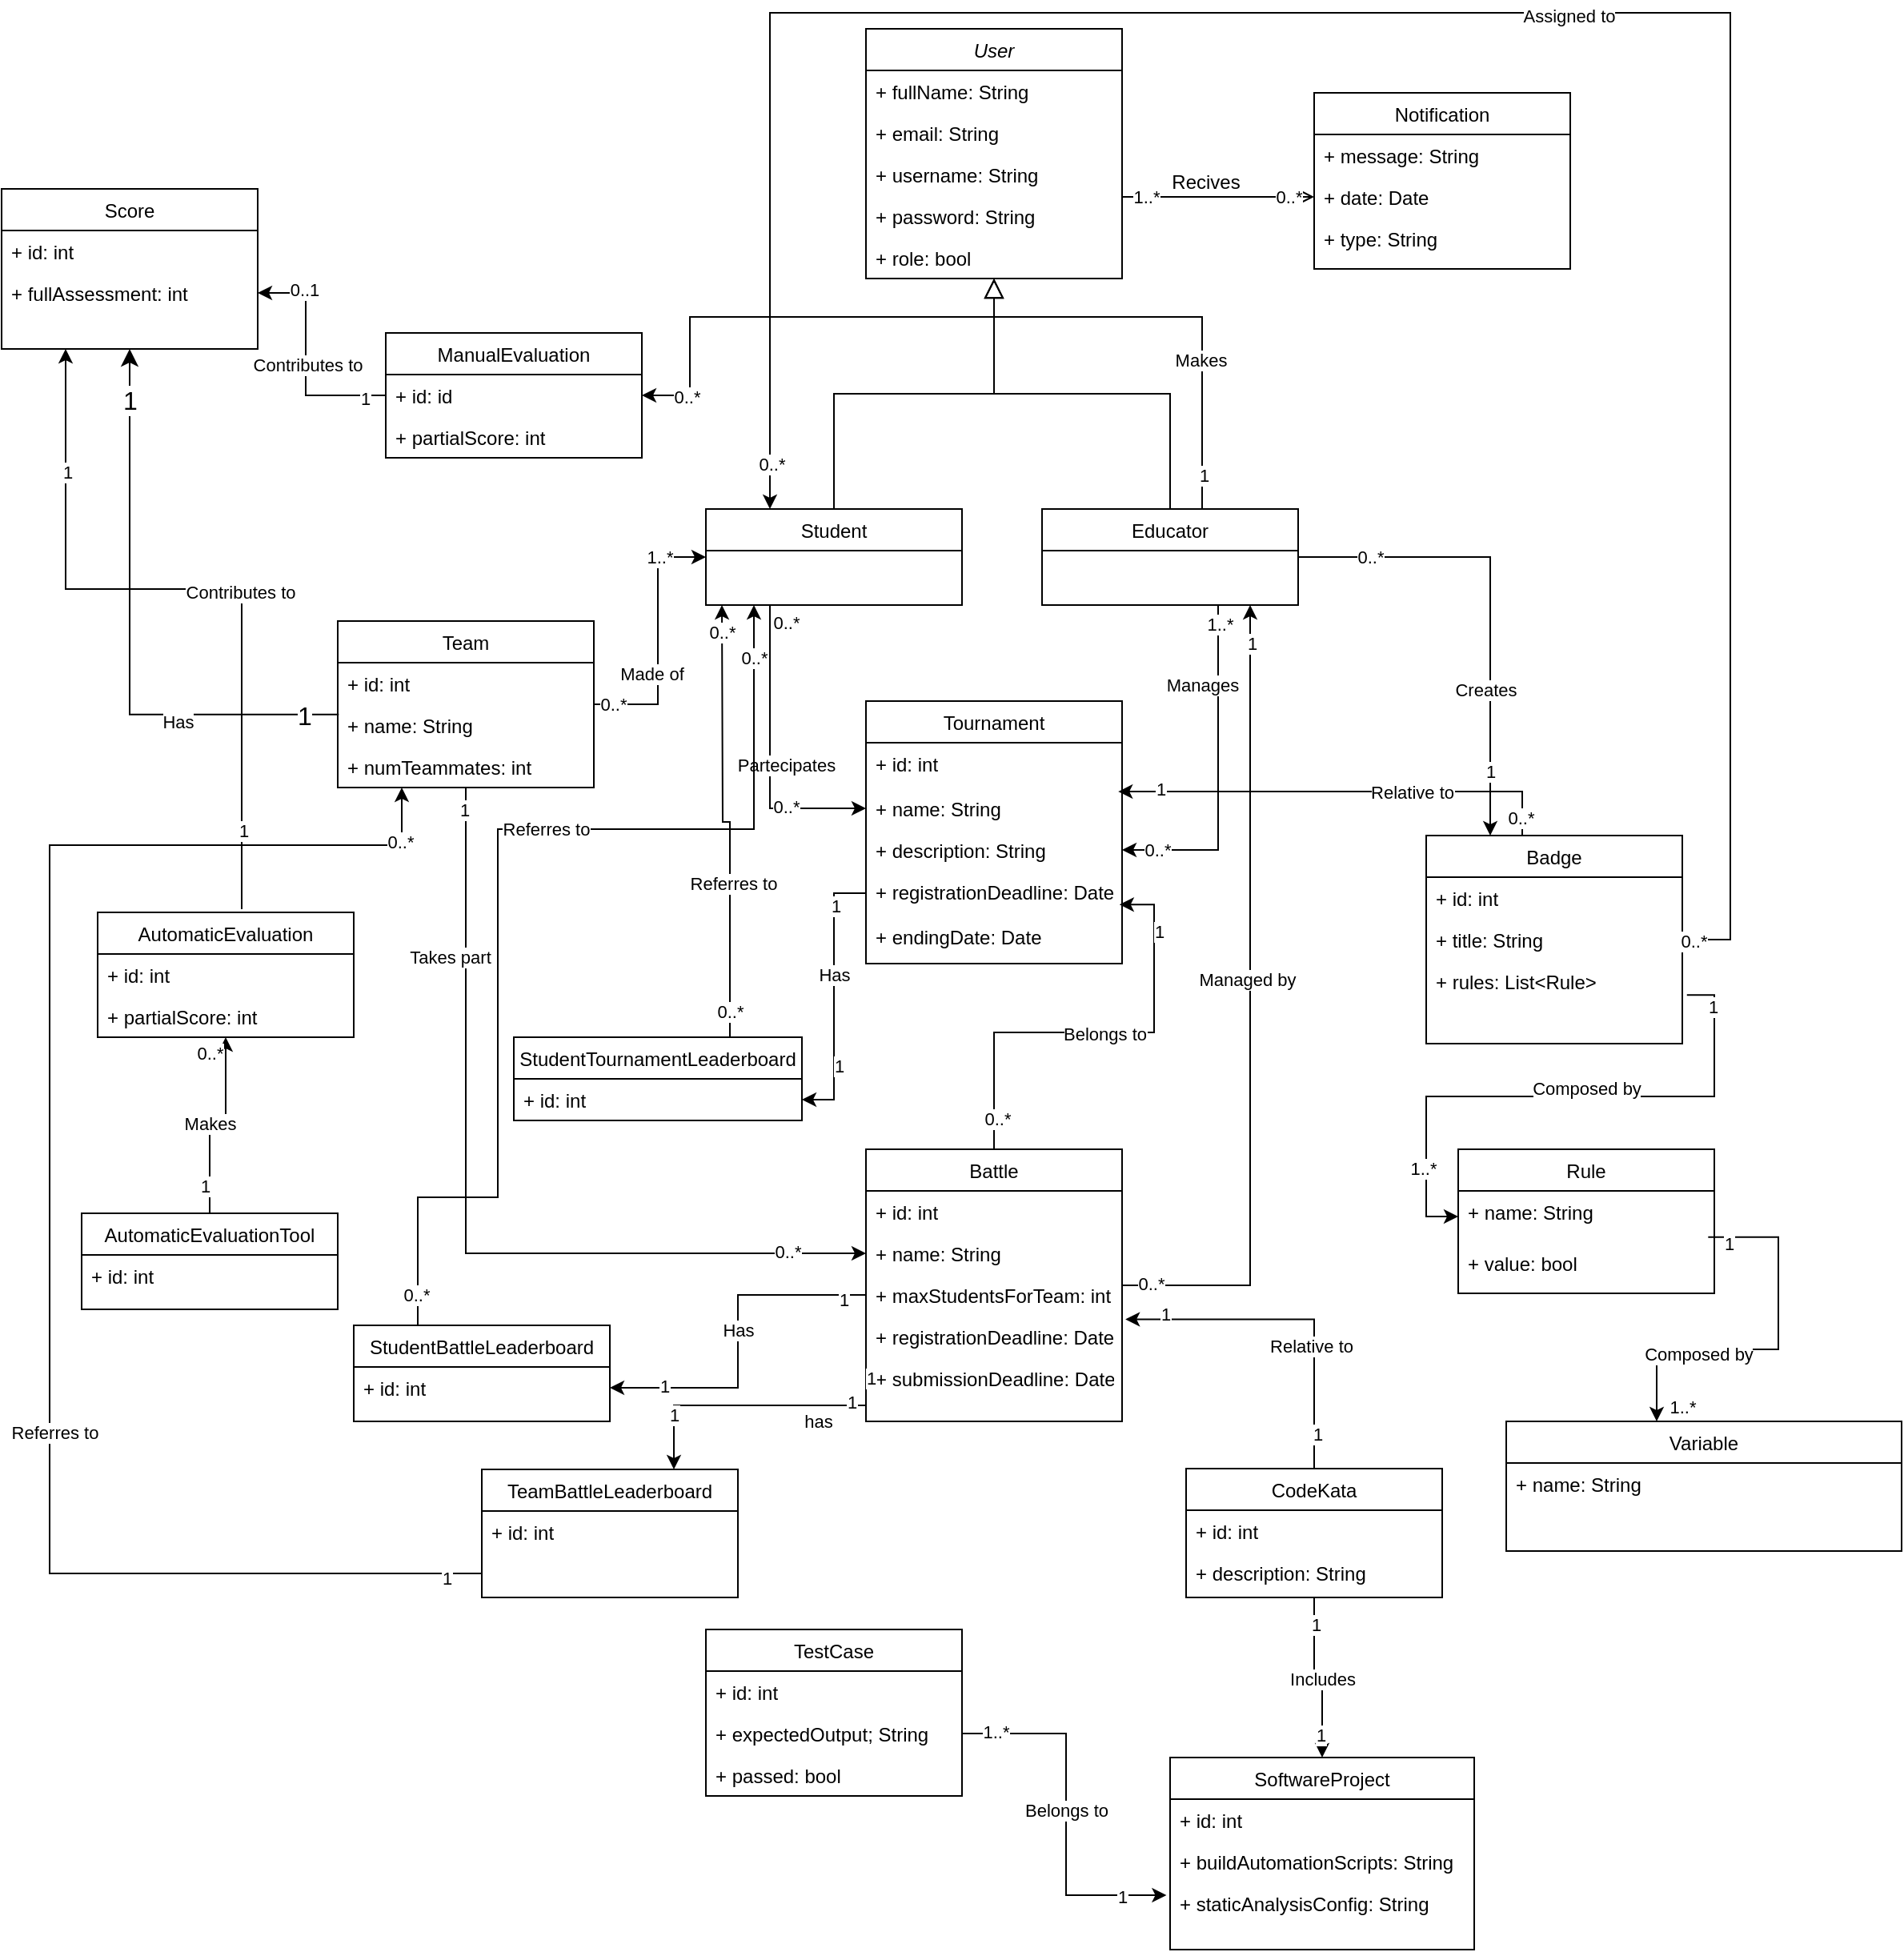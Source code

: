 <mxfile version="22.1.17" type="device">
  <diagram id="C5RBs43oDa-KdzZeNtuy" name="Page-1">
    <mxGraphModel dx="801" dy="866" grid="1" gridSize="10" guides="1" tooltips="1" connect="1" arrows="1" fold="1" page="1" pageScale="1" pageWidth="3300" pageHeight="4681" math="0" shadow="0">
      <root>
        <mxCell id="WIyWlLk6GJQsqaUBKTNV-0" />
        <mxCell id="WIyWlLk6GJQsqaUBKTNV-1" parent="WIyWlLk6GJQsqaUBKTNV-0" />
        <mxCell id="zkfFHV4jXpPFQw0GAbJ--0" value="User" style="swimlane;fontStyle=2;align=center;verticalAlign=top;childLayout=stackLayout;horizontal=1;startSize=26;horizontalStack=0;resizeParent=1;resizeLast=0;collapsible=1;marginBottom=0;rounded=0;shadow=0;strokeWidth=1;" parent="WIyWlLk6GJQsqaUBKTNV-1" vertex="1">
          <mxGeometry x="1240" y="530" width="160" height="156" as="geometry">
            <mxRectangle x="230" y="140" width="160" height="26" as="alternateBounds" />
          </mxGeometry>
        </mxCell>
        <mxCell id="FPA7nfU22zH9HmVIO38g-0" value="+ fullName: String" style="text;align=left;verticalAlign=top;spacingLeft=4;spacingRight=4;overflow=hidden;rotatable=0;points=[[0,0.5],[1,0.5]];portConstraint=eastwest;" parent="zkfFHV4jXpPFQw0GAbJ--0" vertex="1">
          <mxGeometry y="26" width="160" height="26" as="geometry" />
        </mxCell>
        <mxCell id="FPA7nfU22zH9HmVIO38g-1" value="+ email: String" style="text;align=left;verticalAlign=top;spacingLeft=4;spacingRight=4;overflow=hidden;rotatable=0;points=[[0,0.5],[1,0.5]];portConstraint=eastwest;rounded=0;shadow=0;html=0;" parent="zkfFHV4jXpPFQw0GAbJ--0" vertex="1">
          <mxGeometry y="52" width="160" height="26" as="geometry" />
        </mxCell>
        <mxCell id="FPA7nfU22zH9HmVIO38g-2" value="+ username: String" style="text;align=left;verticalAlign=top;spacingLeft=4;spacingRight=4;overflow=hidden;rotatable=0;points=[[0,0.5],[1,0.5]];portConstraint=eastwest;rounded=0;shadow=0;html=0;" parent="zkfFHV4jXpPFQw0GAbJ--0" vertex="1">
          <mxGeometry y="78" width="160" height="26" as="geometry" />
        </mxCell>
        <mxCell id="FPA7nfU22zH9HmVIO38g-3" value="+ password: String" style="text;align=left;verticalAlign=top;spacingLeft=4;spacingRight=4;overflow=hidden;rotatable=0;points=[[0,0.5],[1,0.5]];portConstraint=eastwest;rounded=0;shadow=0;html=0;" parent="zkfFHV4jXpPFQw0GAbJ--0" vertex="1">
          <mxGeometry y="104" width="160" height="26" as="geometry" />
        </mxCell>
        <mxCell id="MTSwWhF2JWENHn2FxWUT-0" value="+ role: bool" style="text;align=left;verticalAlign=top;spacingLeft=4;spacingRight=4;overflow=hidden;rotatable=0;points=[[0,0.5],[1,0.5]];portConstraint=eastwest;rounded=0;shadow=0;html=0;" parent="zkfFHV4jXpPFQw0GAbJ--0" vertex="1">
          <mxGeometry y="130" width="160" height="26" as="geometry" />
        </mxCell>
        <mxCell id="IT7ca7J6L9K1y4A0vnr--12" style="edgeStyle=orthogonalEdgeStyle;rounded=0;orthogonalLoop=1;jettySize=auto;html=1;entryX=0;entryY=0.5;entryDx=0;entryDy=0;" parent="WIyWlLk6GJQsqaUBKTNV-1" source="zkfFHV4jXpPFQw0GAbJ--6" target="IT7ca7J6L9K1y4A0vnr--2" edge="1">
          <mxGeometry relative="1" as="geometry">
            <mxPoint x="1240" y="1052" as="targetPoint" />
            <Array as="points">
              <mxPoint x="1180" y="1017" />
            </Array>
          </mxGeometry>
        </mxCell>
        <mxCell id="IT7ca7J6L9K1y4A0vnr--13" value="Partecipates" style="edgeLabel;html=1;align=center;verticalAlign=middle;resizable=0;points=[];" parent="IT7ca7J6L9K1y4A0vnr--12" vertex="1" connectable="0">
          <mxGeometry x="-0.671" y="-3" relative="1" as="geometry">
            <mxPoint x="13" y="69" as="offset" />
          </mxGeometry>
        </mxCell>
        <mxCell id="IT7ca7J6L9K1y4A0vnr--14" value="0..*" style="edgeLabel;html=1;align=center;verticalAlign=middle;resizable=0;points=[];" parent="IT7ca7J6L9K1y4A0vnr--12" vertex="1" connectable="0">
          <mxGeometry x="-0.885" y="1" relative="1" as="geometry">
            <mxPoint x="9" as="offset" />
          </mxGeometry>
        </mxCell>
        <mxCell id="IT7ca7J6L9K1y4A0vnr--15" value="0..*" style="edgeLabel;html=1;align=center;verticalAlign=middle;resizable=0;points=[];" parent="IT7ca7J6L9K1y4A0vnr--12" vertex="1" connectable="0">
          <mxGeometry x="0.885" y="1" relative="1" as="geometry">
            <mxPoint x="-39" as="offset" />
          </mxGeometry>
        </mxCell>
        <mxCell id="IT7ca7J6L9K1y4A0vnr--39" style="edgeStyle=orthogonalEdgeStyle;rounded=0;orthogonalLoop=1;jettySize=auto;html=1;" parent="WIyWlLk6GJQsqaUBKTNV-1" source="IT7ca7J6L9K1y4A0vnr--33" target="zkfFHV4jXpPFQw0GAbJ--6" edge="1">
          <mxGeometry relative="1" as="geometry">
            <Array as="points">
              <mxPoint x="1110" y="952" />
              <mxPoint x="1110" y="860" />
            </Array>
          </mxGeometry>
        </mxCell>
        <mxCell id="IT7ca7J6L9K1y4A0vnr--40" value="Made of" style="edgeLabel;html=1;align=center;verticalAlign=middle;resizable=0;points=[];" parent="IT7ca7J6L9K1y4A0vnr--39" vertex="1" connectable="0">
          <mxGeometry x="-0.266" y="4" relative="1" as="geometry">
            <mxPoint as="offset" />
          </mxGeometry>
        </mxCell>
        <mxCell id="IT7ca7J6L9K1y4A0vnr--41" value="0..*" style="edgeLabel;html=1;align=center;verticalAlign=middle;resizable=0;points=[];" parent="IT7ca7J6L9K1y4A0vnr--39" vertex="1" connectable="0">
          <mxGeometry x="-0.85" relative="1" as="geometry">
            <mxPoint as="offset" />
          </mxGeometry>
        </mxCell>
        <mxCell id="IT7ca7J6L9K1y4A0vnr--42" value="1..*" style="edgeLabel;html=1;align=center;verticalAlign=middle;resizable=0;points=[];" parent="IT7ca7J6L9K1y4A0vnr--39" vertex="1" connectable="0">
          <mxGeometry x="0.636" relative="1" as="geometry">
            <mxPoint as="offset" />
          </mxGeometry>
        </mxCell>
        <mxCell id="IT7ca7J6L9K1y4A0vnr--187" style="edgeStyle=orthogonalEdgeStyle;rounded=0;orthogonalLoop=1;jettySize=auto;html=1;exitX=0.25;exitY=0;exitDx=0;exitDy=0;" parent="WIyWlLk6GJQsqaUBKTNV-1" source="IT7ca7J6L9K1y4A0vnr--84" target="zkfFHV4jXpPFQw0GAbJ--6" edge="1">
          <mxGeometry relative="1" as="geometry">
            <Array as="points">
              <mxPoint x="960" y="1260" />
              <mxPoint x="1010" y="1260" />
              <mxPoint x="1010" y="1030" />
              <mxPoint x="1170" y="1030" />
            </Array>
          </mxGeometry>
        </mxCell>
        <mxCell id="IT7ca7J6L9K1y4A0vnr--188" value="Referres to" style="edgeLabel;html=1;align=center;verticalAlign=middle;resizable=0;points=[];" parent="IT7ca7J6L9K1y4A0vnr--187" vertex="1" connectable="0">
          <mxGeometry x="-0.482" y="1" relative="1" as="geometry">
            <mxPoint x="31" y="-189" as="offset" />
          </mxGeometry>
        </mxCell>
        <mxCell id="IT7ca7J6L9K1y4A0vnr--206" value="0..*" style="edgeLabel;html=1;align=center;verticalAlign=middle;resizable=0;points=[];" parent="IT7ca7J6L9K1y4A0vnr--187" vertex="1" connectable="0">
          <mxGeometry x="0.902" relative="1" as="geometry">
            <mxPoint as="offset" />
          </mxGeometry>
        </mxCell>
        <mxCell id="IT7ca7J6L9K1y4A0vnr--207" value="0..*" style="edgeLabel;html=1;align=center;verticalAlign=middle;resizable=0;points=[];" parent="IT7ca7J6L9K1y4A0vnr--187" vertex="1" connectable="0">
          <mxGeometry x="-0.943" y="1" relative="1" as="geometry">
            <mxPoint as="offset" />
          </mxGeometry>
        </mxCell>
        <mxCell id="zkfFHV4jXpPFQw0GAbJ--6" value="Student" style="swimlane;fontStyle=0;align=center;verticalAlign=top;childLayout=stackLayout;horizontal=1;startSize=26;horizontalStack=0;resizeParent=1;resizeLast=0;collapsible=1;marginBottom=0;rounded=0;shadow=0;strokeWidth=1;" parent="WIyWlLk6GJQsqaUBKTNV-1" vertex="1">
          <mxGeometry x="1140" y="830" width="160" height="60" as="geometry">
            <mxRectangle x="130" y="380" width="160" height="26" as="alternateBounds" />
          </mxGeometry>
        </mxCell>
        <mxCell id="zkfFHV4jXpPFQw0GAbJ--12" value="" style="endArrow=block;endSize=10;endFill=0;shadow=0;strokeWidth=1;rounded=0;edgeStyle=elbowEdgeStyle;elbow=vertical;" parent="WIyWlLk6GJQsqaUBKTNV-1" source="zkfFHV4jXpPFQw0GAbJ--6" target="zkfFHV4jXpPFQw0GAbJ--0" edge="1">
          <mxGeometry width="160" relative="1" as="geometry">
            <mxPoint x="1220" y="673" as="sourcePoint" />
            <mxPoint x="1220" y="673" as="targetPoint" />
          </mxGeometry>
        </mxCell>
        <mxCell id="IT7ca7J6L9K1y4A0vnr--6" style="edgeStyle=orthogonalEdgeStyle;rounded=0;orthogonalLoop=1;jettySize=auto;html=1;entryX=1;entryY=0.5;entryDx=0;entryDy=0;" parent="WIyWlLk6GJQsqaUBKTNV-1" source="zkfFHV4jXpPFQw0GAbJ--13" target="IT7ca7J6L9K1y4A0vnr--3" edge="1">
          <mxGeometry relative="1" as="geometry">
            <mxPoint x="1400" y="1052" as="targetPoint" />
            <Array as="points">
              <mxPoint x="1460" y="1043" />
            </Array>
          </mxGeometry>
        </mxCell>
        <mxCell id="IT7ca7J6L9K1y4A0vnr--11" value="Manages" style="edgeLabel;html=1;align=center;verticalAlign=middle;resizable=0;points=[];" parent="IT7ca7J6L9K1y4A0vnr--6" vertex="1" connectable="0">
          <mxGeometry x="-0.764" y="1" relative="1" as="geometry">
            <mxPoint x="-11" y="25" as="offset" />
          </mxGeometry>
        </mxCell>
        <mxCell id="IT7ca7J6L9K1y4A0vnr--16" value="1..*" style="edgeLabel;html=1;align=center;verticalAlign=middle;resizable=0;points=[];" parent="IT7ca7J6L9K1y4A0vnr--6" vertex="1" connectable="0">
          <mxGeometry x="-0.893" y="1" relative="1" as="geometry">
            <mxPoint as="offset" />
          </mxGeometry>
        </mxCell>
        <mxCell id="IT7ca7J6L9K1y4A0vnr--17" value="0..*" style="edgeLabel;html=1;align=center;verticalAlign=middle;resizable=0;points=[];" parent="IT7ca7J6L9K1y4A0vnr--6" vertex="1" connectable="0">
          <mxGeometry x="0.8" relative="1" as="geometry">
            <mxPoint as="offset" />
          </mxGeometry>
        </mxCell>
        <mxCell id="IT7ca7J6L9K1y4A0vnr--133" style="edgeStyle=orthogonalEdgeStyle;rounded=0;orthogonalLoop=1;jettySize=auto;html=1;entryX=0.25;entryY=0;entryDx=0;entryDy=0;" parent="WIyWlLk6GJQsqaUBKTNV-1" source="zkfFHV4jXpPFQw0GAbJ--13" target="IT7ca7J6L9K1y4A0vnr--109" edge="1">
          <mxGeometry relative="1" as="geometry" />
        </mxCell>
        <mxCell id="IT7ca7J6L9K1y4A0vnr--134" value="Creates" style="edgeLabel;html=1;align=center;verticalAlign=middle;resizable=0;points=[];" parent="IT7ca7J6L9K1y4A0vnr--133" vertex="1" connectable="0">
          <mxGeometry x="0.381" y="-3" relative="1" as="geometry">
            <mxPoint as="offset" />
          </mxGeometry>
        </mxCell>
        <mxCell id="IT7ca7J6L9K1y4A0vnr--135" value="1" style="edgeLabel;html=1;align=center;verticalAlign=middle;resizable=0;points=[];" parent="IT7ca7J6L9K1y4A0vnr--133" vertex="1" connectable="0">
          <mxGeometry x="0.729" relative="1" as="geometry">
            <mxPoint as="offset" />
          </mxGeometry>
        </mxCell>
        <mxCell id="IT7ca7J6L9K1y4A0vnr--136" value="0..*" style="edgeLabel;html=1;align=center;verticalAlign=middle;resizable=0;points=[];" parent="IT7ca7J6L9K1y4A0vnr--133" vertex="1" connectable="0">
          <mxGeometry x="-0.697" relative="1" as="geometry">
            <mxPoint as="offset" />
          </mxGeometry>
        </mxCell>
        <mxCell id="IT7ca7J6L9K1y4A0vnr--154" style="edgeStyle=orthogonalEdgeStyle;rounded=0;orthogonalLoop=1;jettySize=auto;html=1;entryX=1;entryY=0.5;entryDx=0;entryDy=0;" parent="WIyWlLk6GJQsqaUBKTNV-1" source="zkfFHV4jXpPFQw0GAbJ--13" target="IT7ca7J6L9K1y4A0vnr--153" edge="1">
          <mxGeometry relative="1" as="geometry">
            <Array as="points">
              <mxPoint x="1450" y="710" />
              <mxPoint x="1130" y="710" />
              <mxPoint x="1130" y="759" />
            </Array>
          </mxGeometry>
        </mxCell>
        <mxCell id="IT7ca7J6L9K1y4A0vnr--155" value="Makes" style="edgeLabel;html=1;align=center;verticalAlign=middle;resizable=0;points=[];" parent="IT7ca7J6L9K1y4A0vnr--154" vertex="1" connectable="0">
          <mxGeometry x="-0.639" y="1" relative="1" as="geometry">
            <mxPoint as="offset" />
          </mxGeometry>
        </mxCell>
        <mxCell id="IT7ca7J6L9K1y4A0vnr--156" value="0..*" style="edgeLabel;html=1;align=center;verticalAlign=middle;resizable=0;points=[];" parent="IT7ca7J6L9K1y4A0vnr--154" vertex="1" connectable="0">
          <mxGeometry x="0.897" y="1" relative="1" as="geometry">
            <mxPoint x="1" as="offset" />
          </mxGeometry>
        </mxCell>
        <mxCell id="IT7ca7J6L9K1y4A0vnr--157" value="1" style="edgeLabel;html=1;align=center;verticalAlign=middle;resizable=0;points=[];" parent="IT7ca7J6L9K1y4A0vnr--154" vertex="1" connectable="0">
          <mxGeometry x="-0.92" y="-1" relative="1" as="geometry">
            <mxPoint as="offset" />
          </mxGeometry>
        </mxCell>
        <mxCell id="zkfFHV4jXpPFQw0GAbJ--13" value="Educator" style="swimlane;fontStyle=0;align=center;verticalAlign=top;childLayout=stackLayout;horizontal=1;startSize=26;horizontalStack=0;resizeParent=1;resizeLast=0;collapsible=1;marginBottom=0;rounded=0;shadow=0;strokeWidth=1;" parent="WIyWlLk6GJQsqaUBKTNV-1" vertex="1">
          <mxGeometry x="1350" y="830" width="160" height="60" as="geometry">
            <mxRectangle x="340" y="380" width="170" height="26" as="alternateBounds" />
          </mxGeometry>
        </mxCell>
        <mxCell id="zkfFHV4jXpPFQw0GAbJ--16" value="" style="endArrow=block;endSize=10;endFill=0;shadow=0;strokeWidth=1;rounded=0;edgeStyle=elbowEdgeStyle;elbow=vertical;" parent="WIyWlLk6GJQsqaUBKTNV-1" source="zkfFHV4jXpPFQw0GAbJ--13" target="zkfFHV4jXpPFQw0GAbJ--0" edge="1">
          <mxGeometry width="160" relative="1" as="geometry">
            <mxPoint x="1230" y="843" as="sourcePoint" />
            <mxPoint x="1330" y="741" as="targetPoint" />
          </mxGeometry>
        </mxCell>
        <mxCell id="zkfFHV4jXpPFQw0GAbJ--26" value="" style="endArrow=open;shadow=0;strokeWidth=1;rounded=0;endFill=1;edgeStyle=elbowEdgeStyle;elbow=vertical;entryX=0;entryY=0.5;entryDx=0;entryDy=0;" parent="WIyWlLk6GJQsqaUBKTNV-1" source="zkfFHV4jXpPFQw0GAbJ--0" target="FPA7nfU22zH9HmVIO38g-11" edge="1">
          <mxGeometry x="0.5" y="41" relative="1" as="geometry">
            <mxPoint x="1400" y="662" as="sourcePoint" />
            <mxPoint x="1528" y="643.667" as="targetPoint" />
            <mxPoint x="-40" y="32" as="offset" />
          </mxGeometry>
        </mxCell>
        <mxCell id="zkfFHV4jXpPFQw0GAbJ--29" value="Recives" style="text;html=1;resizable=0;points=[];;align=center;verticalAlign=middle;labelBackgroundColor=none;rounded=0;shadow=0;strokeWidth=1;fontSize=12;" parent="zkfFHV4jXpPFQw0GAbJ--26" vertex="1" connectable="0">
          <mxGeometry x="0.5" y="49" relative="1" as="geometry">
            <mxPoint x="-38" y="40" as="offset" />
          </mxGeometry>
        </mxCell>
        <mxCell id="IT7ca7J6L9K1y4A0vnr--18" value="0..*" style="edgeLabel;html=1;align=center;verticalAlign=middle;resizable=0;points=[];" parent="zkfFHV4jXpPFQw0GAbJ--26" vertex="1" connectable="0">
          <mxGeometry x="0.733" relative="1" as="geometry">
            <mxPoint as="offset" />
          </mxGeometry>
        </mxCell>
        <mxCell id="IT7ca7J6L9K1y4A0vnr--19" value="1..*" style="edgeLabel;html=1;align=center;verticalAlign=middle;resizable=0;points=[];" parent="zkfFHV4jXpPFQw0GAbJ--26" vertex="1" connectable="0">
          <mxGeometry x="-0.75" relative="1" as="geometry">
            <mxPoint as="offset" />
          </mxGeometry>
        </mxCell>
        <mxCell id="FPA7nfU22zH9HmVIO38g-9" value="Notification" style="swimlane;fontStyle=0;align=center;verticalAlign=top;childLayout=stackLayout;horizontal=1;startSize=26;horizontalStack=0;resizeParent=1;resizeLast=0;collapsible=1;marginBottom=0;rounded=0;shadow=0;strokeWidth=1;" parent="WIyWlLk6GJQsqaUBKTNV-1" vertex="1">
          <mxGeometry x="1520" y="570" width="160" height="110" as="geometry">
            <mxRectangle x="550" y="140" width="160" height="26" as="alternateBounds" />
          </mxGeometry>
        </mxCell>
        <mxCell id="FPA7nfU22zH9HmVIO38g-10" value="+ message: String" style="text;align=left;verticalAlign=top;spacingLeft=4;spacingRight=4;overflow=hidden;rotatable=0;points=[[0,0.5],[1,0.5]];portConstraint=eastwest;" parent="FPA7nfU22zH9HmVIO38g-9" vertex="1">
          <mxGeometry y="26" width="160" height="26" as="geometry" />
        </mxCell>
        <mxCell id="FPA7nfU22zH9HmVIO38g-11" value="+ date: Date" style="text;align=left;verticalAlign=top;spacingLeft=4;spacingRight=4;overflow=hidden;rotatable=0;points=[[0,0.5],[1,0.5]];portConstraint=eastwest;" parent="FPA7nfU22zH9HmVIO38g-9" vertex="1">
          <mxGeometry y="52" width="160" height="26" as="geometry" />
        </mxCell>
        <mxCell id="FPA7nfU22zH9HmVIO38g-12" value="+ type: String" style="text;align=left;verticalAlign=top;spacingLeft=4;spacingRight=4;overflow=hidden;rotatable=0;points=[[0,0.5],[1,0.5]];portConstraint=eastwest;" parent="FPA7nfU22zH9HmVIO38g-9" vertex="1">
          <mxGeometry y="78" width="160" height="26" as="geometry" />
        </mxCell>
        <mxCell id="IT7ca7J6L9K1y4A0vnr--0" value="" style="resizable=0;align=right;verticalAlign=bottom;labelBackgroundColor=none;fontSize=12;spacingRight=-5;" parent="WIyWlLk6GJQsqaUBKTNV-1" connectable="0" vertex="1">
          <mxGeometry x="1490" y="1090" as="geometry">
            <mxPoint x="-34" y="2" as="offset" />
          </mxGeometry>
        </mxCell>
        <mxCell id="IT7ca7J6L9K1y4A0vnr--1" value="Tournament" style="swimlane;fontStyle=0;align=center;verticalAlign=top;childLayout=stackLayout;horizontal=1;startSize=26;horizontalStack=0;resizeParent=1;resizeLast=0;collapsible=1;marginBottom=0;rounded=0;shadow=0;strokeWidth=1;" parent="WIyWlLk6GJQsqaUBKTNV-1" vertex="1">
          <mxGeometry x="1240" y="950" width="160" height="164" as="geometry">
            <mxRectangle x="550" y="140" width="160" height="26" as="alternateBounds" />
          </mxGeometry>
        </mxCell>
        <mxCell id="IT7ca7J6L9K1y4A0vnr--46" value="+ id: int" style="text;align=left;verticalAlign=top;spacingLeft=4;spacingRight=4;overflow=hidden;rotatable=0;points=[[0,0.5],[1,0.5]];portConstraint=eastwest;rounded=0;shadow=0;html=0;" parent="IT7ca7J6L9K1y4A0vnr--1" vertex="1">
          <mxGeometry y="26" width="160" height="28" as="geometry" />
        </mxCell>
        <mxCell id="IT7ca7J6L9K1y4A0vnr--2" value="+ name: String" style="text;align=left;verticalAlign=top;spacingLeft=4;spacingRight=4;overflow=hidden;rotatable=0;points=[[0,0.5],[1,0.5]];portConstraint=eastwest;" parent="IT7ca7J6L9K1y4A0vnr--1" vertex="1">
          <mxGeometry y="54" width="160" height="26" as="geometry" />
        </mxCell>
        <mxCell id="IT7ca7J6L9K1y4A0vnr--3" value="+ description: String" style="text;align=left;verticalAlign=top;spacingLeft=4;spacingRight=4;overflow=hidden;rotatable=0;points=[[0,0.5],[1,0.5]];portConstraint=eastwest;rounded=0;shadow=0;html=0;" parent="IT7ca7J6L9K1y4A0vnr--1" vertex="1">
          <mxGeometry y="80" width="160" height="26" as="geometry" />
        </mxCell>
        <mxCell id="IT7ca7J6L9K1y4A0vnr--10" value="+ registrationDeadline: Date" style="text;align=left;verticalAlign=top;spacingLeft=4;spacingRight=4;overflow=hidden;rotatable=0;points=[[0,0.5],[1,0.5]];portConstraint=eastwest;rounded=0;shadow=0;html=0;" parent="IT7ca7J6L9K1y4A0vnr--1" vertex="1">
          <mxGeometry y="106" width="160" height="28" as="geometry" />
        </mxCell>
        <mxCell id="IT7ca7J6L9K1y4A0vnr--9" value="+ endingDate: Date" style="text;align=left;verticalAlign=top;spacingLeft=4;spacingRight=4;overflow=hidden;rotatable=0;points=[[0,0.5],[1,0.5]];portConstraint=eastwest;rounded=0;shadow=0;html=0;" parent="IT7ca7J6L9K1y4A0vnr--1" vertex="1">
          <mxGeometry y="134" width="160" height="30" as="geometry" />
        </mxCell>
        <mxCell id="IT7ca7J6L9K1y4A0vnr--5" value="" style="resizable=0;align=left;verticalAlign=bottom;labelBackgroundColor=none;fontSize=12;" parent="WIyWlLk6GJQsqaUBKTNV-1" connectable="0" vertex="1">
          <mxGeometry x="1551" y="1144" as="geometry">
            <mxPoint x="-6" y="13" as="offset" />
          </mxGeometry>
        </mxCell>
        <mxCell id="IT7ca7J6L9K1y4A0vnr--22" value="Battle" style="swimlane;fontStyle=0;align=center;verticalAlign=top;childLayout=stackLayout;horizontal=1;startSize=26;horizontalStack=0;resizeParent=1;resizeLast=0;collapsible=1;marginBottom=0;rounded=0;shadow=0;strokeWidth=1;" parent="WIyWlLk6GJQsqaUBKTNV-1" vertex="1">
          <mxGeometry x="1240" y="1230" width="160" height="170" as="geometry">
            <mxRectangle x="550" y="140" width="160" height="26" as="alternateBounds" />
          </mxGeometry>
        </mxCell>
        <mxCell id="IT7ca7J6L9K1y4A0vnr--45" value="+ id: int" style="text;align=left;verticalAlign=top;spacingLeft=4;spacingRight=4;overflow=hidden;rotatable=0;points=[[0,0.5],[1,0.5]];portConstraint=eastwest;" parent="IT7ca7J6L9K1y4A0vnr--22" vertex="1">
          <mxGeometry y="26" width="160" height="26" as="geometry" />
        </mxCell>
        <mxCell id="IT7ca7J6L9K1y4A0vnr--23" value="+ name: String" style="text;align=left;verticalAlign=top;spacingLeft=4;spacingRight=4;overflow=hidden;rotatable=0;points=[[0,0.5],[1,0.5]];portConstraint=eastwest;" parent="IT7ca7J6L9K1y4A0vnr--22" vertex="1">
          <mxGeometry y="52" width="160" height="26" as="geometry" />
        </mxCell>
        <mxCell id="IT7ca7J6L9K1y4A0vnr--29" value="+ maxStudentsForTeam: int" style="text;align=left;verticalAlign=top;spacingLeft=4;spacingRight=4;overflow=hidden;rotatable=0;points=[[0,0.5],[1,0.5]];portConstraint=eastwest;" parent="IT7ca7J6L9K1y4A0vnr--22" vertex="1">
          <mxGeometry y="78" width="160" height="26" as="geometry" />
        </mxCell>
        <mxCell id="IT7ca7J6L9K1y4A0vnr--28" value="+ registrationDeadline: Date" style="text;align=left;verticalAlign=top;spacingLeft=4;spacingRight=4;overflow=hidden;rotatable=0;points=[[0,0.5],[1,0.5]];portConstraint=eastwest;" parent="IT7ca7J6L9K1y4A0vnr--22" vertex="1">
          <mxGeometry y="104" width="160" height="26" as="geometry" />
        </mxCell>
        <mxCell id="gE9PO698_oQaK5ubl-nf-18" value="+ submissionDeadline: Date" style="text;align=left;verticalAlign=top;spacingLeft=4;spacingRight=4;overflow=hidden;rotatable=0;points=[[0,0.5],[1,0.5]];portConstraint=eastwest;" parent="IT7ca7J6L9K1y4A0vnr--22" vertex="1">
          <mxGeometry y="130" width="160" height="26" as="geometry" />
        </mxCell>
        <mxCell id="IT7ca7J6L9K1y4A0vnr--24" value="" style="resizable=0;align=left;verticalAlign=bottom;labelBackgroundColor=none;fontSize=12;" parent="WIyWlLk6GJQsqaUBKTNV-1" connectable="0" vertex="1">
          <mxGeometry x="1212" y="1309.53" as="geometry">
            <mxPoint x="-6" y="13" as="offset" />
          </mxGeometry>
        </mxCell>
        <mxCell id="IT7ca7J6L9K1y4A0vnr--43" style="edgeStyle=orthogonalEdgeStyle;rounded=0;orthogonalLoop=1;jettySize=auto;html=1;entryX=0;entryY=0.5;entryDx=0;entryDy=0;" parent="WIyWlLk6GJQsqaUBKTNV-1" source="IT7ca7J6L9K1y4A0vnr--33" target="IT7ca7J6L9K1y4A0vnr--23" edge="1">
          <mxGeometry relative="1" as="geometry" />
        </mxCell>
        <mxCell id="IT7ca7J6L9K1y4A0vnr--44" value="Takes part" style="edgeLabel;html=1;align=center;verticalAlign=middle;resizable=0;points=[];" parent="IT7ca7J6L9K1y4A0vnr--43" vertex="1" connectable="0">
          <mxGeometry x="-0.626" y="1" relative="1" as="geometry">
            <mxPoint x="-11" y="5" as="offset" />
          </mxGeometry>
        </mxCell>
        <mxCell id="IT7ca7J6L9K1y4A0vnr--48" value="0..*" style="edgeLabel;html=1;align=center;verticalAlign=middle;resizable=0;points=[];" parent="IT7ca7J6L9K1y4A0vnr--43" vertex="1" connectable="0">
          <mxGeometry x="0.919" y="-1" relative="1" as="geometry">
            <mxPoint x="-27" y="-2" as="offset" />
          </mxGeometry>
        </mxCell>
        <mxCell id="IT7ca7J6L9K1y4A0vnr--49" value="1" style="edgeLabel;html=1;align=center;verticalAlign=middle;resizable=0;points=[];" parent="IT7ca7J6L9K1y4A0vnr--43" vertex="1" connectable="0">
          <mxGeometry x="-0.948" y="-1" relative="1" as="geometry">
            <mxPoint as="offset" />
          </mxGeometry>
        </mxCell>
        <mxCell id="IT7ca7J6L9K1y4A0vnr--33" value="Team" style="swimlane;fontStyle=0;align=center;verticalAlign=top;childLayout=stackLayout;horizontal=1;startSize=26;horizontalStack=0;resizeParent=1;resizeLast=0;collapsible=1;marginBottom=0;rounded=0;shadow=0;strokeWidth=1;" parent="WIyWlLk6GJQsqaUBKTNV-1" vertex="1">
          <mxGeometry x="910" y="900" width="160" height="104" as="geometry">
            <mxRectangle x="550" y="140" width="160" height="26" as="alternateBounds" />
          </mxGeometry>
        </mxCell>
        <mxCell id="IT7ca7J6L9K1y4A0vnr--47" value="+ id: int" style="text;align=left;verticalAlign=top;spacingLeft=4;spacingRight=4;overflow=hidden;rotatable=0;points=[[0,0.5],[1,0.5]];portConstraint=eastwest;" parent="IT7ca7J6L9K1y4A0vnr--33" vertex="1">
          <mxGeometry y="26" width="160" height="26" as="geometry" />
        </mxCell>
        <mxCell id="IT7ca7J6L9K1y4A0vnr--36" value="+ name: String" style="text;align=left;verticalAlign=top;spacingLeft=4;spacingRight=4;overflow=hidden;rotatable=0;points=[[0,0.5],[1,0.5]];portConstraint=eastwest;rounded=0;shadow=0;html=0;" parent="IT7ca7J6L9K1y4A0vnr--33" vertex="1">
          <mxGeometry y="52" width="160" height="26" as="geometry" />
        </mxCell>
        <mxCell id="Dxb0TrfLlh_GZ9iDMbaj-0" value="+ numTeammates: int" style="text;align=left;verticalAlign=top;spacingLeft=4;spacingRight=4;overflow=hidden;rotatable=0;points=[[0,0.5],[1,0.5]];portConstraint=eastwest;rounded=0;shadow=0;html=0;" parent="IT7ca7J6L9K1y4A0vnr--33" vertex="1">
          <mxGeometry y="78" width="160" height="26" as="geometry" />
        </mxCell>
        <mxCell id="IT7ca7J6L9K1y4A0vnr--50" style="edgeStyle=orthogonalEdgeStyle;rounded=0;orthogonalLoop=1;jettySize=auto;html=1;entryX=0.99;entryY=0.753;entryDx=0;entryDy=0;entryPerimeter=0;" parent="WIyWlLk6GJQsqaUBKTNV-1" source="IT7ca7J6L9K1y4A0vnr--22" target="IT7ca7J6L9K1y4A0vnr--10" edge="1">
          <mxGeometry relative="1" as="geometry">
            <mxPoint x="1450" y="1200" as="targetPoint" />
          </mxGeometry>
        </mxCell>
        <mxCell id="IT7ca7J6L9K1y4A0vnr--51" value="Belongs to" style="edgeLabel;html=1;align=center;verticalAlign=middle;resizable=0;points=[];" parent="IT7ca7J6L9K1y4A0vnr--50" vertex="1" connectable="0">
          <mxGeometry x="0.036" y="-1" relative="1" as="geometry">
            <mxPoint as="offset" />
          </mxGeometry>
        </mxCell>
        <mxCell id="IT7ca7J6L9K1y4A0vnr--52" value="0..*" style="edgeLabel;html=1;align=center;verticalAlign=middle;resizable=0;points=[];" parent="IT7ca7J6L9K1y4A0vnr--50" vertex="1" connectable="0">
          <mxGeometry x="-0.859" y="-2" relative="1" as="geometry">
            <mxPoint as="offset" />
          </mxGeometry>
        </mxCell>
        <mxCell id="IT7ca7J6L9K1y4A0vnr--53" value="1" style="edgeLabel;html=1;align=center;verticalAlign=middle;resizable=0;points=[];" parent="IT7ca7J6L9K1y4A0vnr--50" vertex="1" connectable="0">
          <mxGeometry x="0.72" y="-3" relative="1" as="geometry">
            <mxPoint as="offset" />
          </mxGeometry>
        </mxCell>
        <mxCell id="IT7ca7J6L9K1y4A0vnr--55" value="TestCase" style="swimlane;fontStyle=0;align=center;verticalAlign=top;childLayout=stackLayout;horizontal=1;startSize=26;horizontalStack=0;resizeParent=1;resizeLast=0;collapsible=1;marginBottom=0;rounded=0;shadow=0;strokeWidth=1;" parent="WIyWlLk6GJQsqaUBKTNV-1" vertex="1">
          <mxGeometry x="1140" y="1530" width="160" height="104" as="geometry">
            <mxRectangle x="550" y="140" width="160" height="26" as="alternateBounds" />
          </mxGeometry>
        </mxCell>
        <mxCell id="IT7ca7J6L9K1y4A0vnr--56" value="+ id: int" style="text;align=left;verticalAlign=top;spacingLeft=4;spacingRight=4;overflow=hidden;rotatable=0;points=[[0,0.5],[1,0.5]];portConstraint=eastwest;" parent="IT7ca7J6L9K1y4A0vnr--55" vertex="1">
          <mxGeometry y="26" width="160" height="26" as="geometry" />
        </mxCell>
        <mxCell id="IT7ca7J6L9K1y4A0vnr--59" value="+ expectedOutput; String" style="text;align=left;verticalAlign=top;spacingLeft=4;spacingRight=4;overflow=hidden;rotatable=0;points=[[0,0.5],[1,0.5]];portConstraint=eastwest;" parent="IT7ca7J6L9K1y4A0vnr--55" vertex="1">
          <mxGeometry y="52" width="160" height="26" as="geometry" />
        </mxCell>
        <mxCell id="IT7ca7J6L9K1y4A0vnr--57" value="+ passed: bool" style="text;align=left;verticalAlign=top;spacingLeft=4;spacingRight=4;overflow=hidden;rotatable=0;points=[[0,0.5],[1,0.5]];portConstraint=eastwest;" parent="IT7ca7J6L9K1y4A0vnr--55" vertex="1">
          <mxGeometry y="78" width="160" height="26" as="geometry" />
        </mxCell>
        <mxCell id="IT7ca7J6L9K1y4A0vnr--71" style="edgeStyle=orthogonalEdgeStyle;rounded=0;orthogonalLoop=1;jettySize=auto;html=1;entryX=0.5;entryY=0;entryDx=0;entryDy=0;" parent="WIyWlLk6GJQsqaUBKTNV-1" source="IT7ca7J6L9K1y4A0vnr--61" target="IT7ca7J6L9K1y4A0vnr--66" edge="1">
          <mxGeometry relative="1" as="geometry" />
        </mxCell>
        <mxCell id="IT7ca7J6L9K1y4A0vnr--72" value="Includes" style="edgeLabel;html=1;align=center;verticalAlign=middle;resizable=0;points=[];" parent="IT7ca7J6L9K1y4A0vnr--71" vertex="1" connectable="0">
          <mxGeometry x="0.034" y="-1" relative="1" as="geometry">
            <mxPoint as="offset" />
          </mxGeometry>
        </mxCell>
        <mxCell id="IT7ca7J6L9K1y4A0vnr--73" value="1" style="edgeLabel;html=1;align=center;verticalAlign=middle;resizable=0;points=[];" parent="IT7ca7J6L9K1y4A0vnr--71" vertex="1" connectable="0">
          <mxGeometry x="0.727" y="-1" relative="1" as="geometry">
            <mxPoint as="offset" />
          </mxGeometry>
        </mxCell>
        <mxCell id="IT7ca7J6L9K1y4A0vnr--74" value="1" style="edgeLabel;html=1;align=center;verticalAlign=middle;resizable=0;points=[];" parent="IT7ca7J6L9K1y4A0vnr--71" vertex="1" connectable="0">
          <mxGeometry x="-0.675" y="1" relative="1" as="geometry">
            <mxPoint as="offset" />
          </mxGeometry>
        </mxCell>
        <mxCell id="IT7ca7J6L9K1y4A0vnr--79" style="edgeStyle=orthogonalEdgeStyle;rounded=0;orthogonalLoop=1;jettySize=auto;html=1;entryX=1.013;entryY=1.086;entryDx=0;entryDy=0;entryPerimeter=0;" parent="WIyWlLk6GJQsqaUBKTNV-1" source="IT7ca7J6L9K1y4A0vnr--61" target="IT7ca7J6L9K1y4A0vnr--29" edge="1">
          <mxGeometry relative="1" as="geometry" />
        </mxCell>
        <mxCell id="IT7ca7J6L9K1y4A0vnr--80" value="Relative to" style="edgeLabel;html=1;align=center;verticalAlign=middle;resizable=0;points=[];" parent="IT7ca7J6L9K1y4A0vnr--79" vertex="1" connectable="0">
          <mxGeometry x="-0.278" y="2" relative="1" as="geometry">
            <mxPoint as="offset" />
          </mxGeometry>
        </mxCell>
        <mxCell id="IT7ca7J6L9K1y4A0vnr--81" value="1" style="edgeLabel;html=1;align=center;verticalAlign=middle;resizable=0;points=[];" parent="IT7ca7J6L9K1y4A0vnr--79" vertex="1" connectable="0">
          <mxGeometry x="-0.793" y="-2" relative="1" as="geometry">
            <mxPoint as="offset" />
          </mxGeometry>
        </mxCell>
        <mxCell id="IT7ca7J6L9K1y4A0vnr--82" value="1" style="edgeLabel;html=1;align=center;verticalAlign=middle;resizable=0;points=[];" parent="IT7ca7J6L9K1y4A0vnr--79" vertex="1" connectable="0">
          <mxGeometry x="0.771" y="-3" relative="1" as="geometry">
            <mxPoint as="offset" />
          </mxGeometry>
        </mxCell>
        <mxCell id="IT7ca7J6L9K1y4A0vnr--61" value="CodeKata" style="swimlane;fontStyle=0;align=center;verticalAlign=top;childLayout=stackLayout;horizontal=1;startSize=26;horizontalStack=0;resizeParent=1;resizeLast=0;collapsible=1;marginBottom=0;rounded=0;shadow=0;strokeWidth=1;" parent="WIyWlLk6GJQsqaUBKTNV-1" vertex="1">
          <mxGeometry x="1440" y="1429.53" width="160" height="80.47" as="geometry">
            <mxRectangle x="550" y="140" width="160" height="26" as="alternateBounds" />
          </mxGeometry>
        </mxCell>
        <mxCell id="IT7ca7J6L9K1y4A0vnr--62" value="+ id: int" style="text;align=left;verticalAlign=top;spacingLeft=4;spacingRight=4;overflow=hidden;rotatable=0;points=[[0,0.5],[1,0.5]];portConstraint=eastwest;" parent="IT7ca7J6L9K1y4A0vnr--61" vertex="1">
          <mxGeometry y="26" width="160" height="26" as="geometry" />
        </mxCell>
        <mxCell id="IT7ca7J6L9K1y4A0vnr--64" value="+ description: String" style="text;align=left;verticalAlign=top;spacingLeft=4;spacingRight=4;overflow=hidden;rotatable=0;points=[[0,0.5],[1,0.5]];portConstraint=eastwest;rounded=0;shadow=0;html=0;" parent="IT7ca7J6L9K1y4A0vnr--61" vertex="1">
          <mxGeometry y="52" width="160" height="26" as="geometry" />
        </mxCell>
        <mxCell id="IT7ca7J6L9K1y4A0vnr--66" value="SoftwareProject" style="swimlane;fontStyle=0;align=center;verticalAlign=top;childLayout=stackLayout;horizontal=1;startSize=26;horizontalStack=0;resizeParent=1;resizeLast=0;collapsible=1;marginBottom=0;rounded=0;shadow=0;strokeWidth=1;" parent="WIyWlLk6GJQsqaUBKTNV-1" vertex="1">
          <mxGeometry x="1430" y="1610" width="190" height="120" as="geometry">
            <mxRectangle x="550" y="140" width="160" height="26" as="alternateBounds" />
          </mxGeometry>
        </mxCell>
        <mxCell id="IT7ca7J6L9K1y4A0vnr--67" value="+ id: int" style="text;align=left;verticalAlign=top;spacingLeft=4;spacingRight=4;overflow=hidden;rotatable=0;points=[[0,0.5],[1,0.5]];portConstraint=eastwest;" parent="IT7ca7J6L9K1y4A0vnr--66" vertex="1">
          <mxGeometry y="26" width="190" height="26" as="geometry" />
        </mxCell>
        <mxCell id="IT7ca7J6L9K1y4A0vnr--105" value="+ buildAutomationScripts: String" style="text;align=left;verticalAlign=top;spacingLeft=4;spacingRight=4;overflow=hidden;rotatable=0;points=[[0,0.5],[1,0.5]];portConstraint=eastwest;rounded=0;shadow=0;html=0;" parent="IT7ca7J6L9K1y4A0vnr--66" vertex="1">
          <mxGeometry y="52" width="190" height="26" as="geometry" />
        </mxCell>
        <mxCell id="IT7ca7J6L9K1y4A0vnr--68" value="+ staticAnalysisConfig: String" style="text;align=left;verticalAlign=top;spacingLeft=4;spacingRight=4;overflow=hidden;rotatable=0;points=[[0,0.5],[1,0.5]];portConstraint=eastwest;rounded=0;shadow=0;html=0;" parent="IT7ca7J6L9K1y4A0vnr--66" vertex="1">
          <mxGeometry y="78" width="190" height="26" as="geometry" />
        </mxCell>
        <mxCell id="IT7ca7J6L9K1y4A0vnr--75" style="edgeStyle=orthogonalEdgeStyle;rounded=0;orthogonalLoop=1;jettySize=auto;html=1;entryX=-0.012;entryY=0.308;entryDx=0;entryDy=0;entryPerimeter=0;exitX=1;exitY=0.5;exitDx=0;exitDy=0;" parent="WIyWlLk6GJQsqaUBKTNV-1" source="IT7ca7J6L9K1y4A0vnr--59" target="IT7ca7J6L9K1y4A0vnr--68" edge="1">
          <mxGeometry relative="1" as="geometry">
            <mxPoint x="1330" y="1585" as="sourcePoint" />
          </mxGeometry>
        </mxCell>
        <mxCell id="IT7ca7J6L9K1y4A0vnr--76" value="Belongs to" style="edgeLabel;html=1;align=center;verticalAlign=middle;resizable=0;points=[];" parent="IT7ca7J6L9K1y4A0vnr--75" vertex="1" connectable="0">
          <mxGeometry x="-0.017" relative="1" as="geometry">
            <mxPoint as="offset" />
          </mxGeometry>
        </mxCell>
        <mxCell id="IT7ca7J6L9K1y4A0vnr--77" value="1" style="edgeLabel;html=1;align=center;verticalAlign=middle;resizable=0;points=[];" parent="IT7ca7J6L9K1y4A0vnr--75" vertex="1" connectable="0">
          <mxGeometry x="0.759" y="-1" relative="1" as="geometry">
            <mxPoint as="offset" />
          </mxGeometry>
        </mxCell>
        <mxCell id="IT7ca7J6L9K1y4A0vnr--78" value="1..*" style="edgeLabel;html=1;align=center;verticalAlign=middle;resizable=0;points=[];" parent="IT7ca7J6L9K1y4A0vnr--75" vertex="1" connectable="0">
          <mxGeometry x="-0.817" y="1" relative="1" as="geometry">
            <mxPoint as="offset" />
          </mxGeometry>
        </mxCell>
        <mxCell id="IT7ca7J6L9K1y4A0vnr--84" value="StudentBattleLeaderboard" style="swimlane;fontStyle=0;align=center;verticalAlign=top;childLayout=stackLayout;horizontal=1;startSize=26;horizontalStack=0;resizeParent=1;resizeLast=0;collapsible=1;marginBottom=0;rounded=0;shadow=0;strokeWidth=1;" parent="WIyWlLk6GJQsqaUBKTNV-1" vertex="1">
          <mxGeometry x="920" y="1340" width="160" height="60" as="geometry">
            <mxRectangle x="550" y="140" width="160" height="26" as="alternateBounds" />
          </mxGeometry>
        </mxCell>
        <mxCell id="IT7ca7J6L9K1y4A0vnr--85" value="+ id: int" style="text;align=left;verticalAlign=top;spacingLeft=4;spacingRight=4;overflow=hidden;rotatable=0;points=[[0,0.5],[1,0.5]];portConstraint=eastwest;" parent="IT7ca7J6L9K1y4A0vnr--84" vertex="1">
          <mxGeometry y="26" width="160" height="26" as="geometry" />
        </mxCell>
        <mxCell id="IT7ca7J6L9K1y4A0vnr--208" style="edgeStyle=orthogonalEdgeStyle;rounded=0;orthogonalLoop=1;jettySize=auto;html=1;exitX=0.75;exitY=0;exitDx=0;exitDy=0;" parent="WIyWlLk6GJQsqaUBKTNV-1" source="IT7ca7J6L9K1y4A0vnr--86" edge="1">
          <mxGeometry relative="1" as="geometry">
            <mxPoint x="1150" y="890" as="targetPoint" />
          </mxGeometry>
        </mxCell>
        <mxCell id="IT7ca7J6L9K1y4A0vnr--209" value="Referres to" style="edgeLabel;html=1;align=center;verticalAlign=middle;resizable=0;points=[];" parent="IT7ca7J6L9K1y4A0vnr--208" vertex="1" connectable="0">
          <mxGeometry x="-0.298" y="-2" relative="1" as="geometry">
            <mxPoint as="offset" />
          </mxGeometry>
        </mxCell>
        <mxCell id="IT7ca7J6L9K1y4A0vnr--210" value="0..*" style="edgeLabel;html=1;align=center;verticalAlign=middle;resizable=0;points=[];" parent="IT7ca7J6L9K1y4A0vnr--208" vertex="1" connectable="0">
          <mxGeometry x="-0.88" relative="1" as="geometry">
            <mxPoint as="offset" />
          </mxGeometry>
        </mxCell>
        <mxCell id="IT7ca7J6L9K1y4A0vnr--211" value="0..*" style="edgeLabel;html=1;align=center;verticalAlign=middle;resizable=0;points=[];" parent="IT7ca7J6L9K1y4A0vnr--208" vertex="1" connectable="0">
          <mxGeometry x="0.878" relative="1" as="geometry">
            <mxPoint as="offset" />
          </mxGeometry>
        </mxCell>
        <mxCell id="IT7ca7J6L9K1y4A0vnr--86" value="StudentTournamentLeaderboard" style="swimlane;fontStyle=0;align=center;verticalAlign=top;childLayout=stackLayout;horizontal=1;startSize=26;horizontalStack=0;resizeParent=1;resizeLast=0;collapsible=1;marginBottom=0;rounded=0;shadow=0;strokeWidth=1;" parent="WIyWlLk6GJQsqaUBKTNV-1" vertex="1">
          <mxGeometry x="1020" y="1160" width="180" height="52" as="geometry">
            <mxRectangle x="550" y="140" width="160" height="26" as="alternateBounds" />
          </mxGeometry>
        </mxCell>
        <mxCell id="IT7ca7J6L9K1y4A0vnr--87" value="+ id: int" style="text;align=left;verticalAlign=top;spacingLeft=4;spacingRight=4;overflow=hidden;rotatable=0;points=[[0,0.5],[1,0.5]];portConstraint=eastwest;" parent="IT7ca7J6L9K1y4A0vnr--86" vertex="1">
          <mxGeometry y="26" width="180" height="26" as="geometry" />
        </mxCell>
        <mxCell id="IT7ca7J6L9K1y4A0vnr--88" value="TeamBattleLeaderboard" style="swimlane;fontStyle=0;align=center;verticalAlign=top;childLayout=stackLayout;horizontal=1;startSize=26;horizontalStack=0;resizeParent=1;resizeLast=0;collapsible=1;marginBottom=0;rounded=0;shadow=0;strokeWidth=1;" parent="WIyWlLk6GJQsqaUBKTNV-1" vertex="1">
          <mxGeometry x="1000" y="1430" width="160" height="80" as="geometry">
            <mxRectangle x="550" y="140" width="160" height="26" as="alternateBounds" />
          </mxGeometry>
        </mxCell>
        <mxCell id="IT7ca7J6L9K1y4A0vnr--89" value="+ id: int" style="text;align=left;verticalAlign=top;spacingLeft=4;spacingRight=4;overflow=hidden;rotatable=0;points=[[0,0.5],[1,0.5]];portConstraint=eastwest;" parent="IT7ca7J6L9K1y4A0vnr--88" vertex="1">
          <mxGeometry y="26" width="160" height="26" as="geometry" />
        </mxCell>
        <mxCell id="IT7ca7J6L9K1y4A0vnr--90" style="edgeStyle=orthogonalEdgeStyle;rounded=0;orthogonalLoop=1;jettySize=auto;html=1;exitX=0;exitY=0.5;exitDx=0;exitDy=0;entryX=0.75;entryY=0;entryDx=0;entryDy=0;" parent="WIyWlLk6GJQsqaUBKTNV-1" source="IT7ca7J6L9K1y4A0vnr--28" target="IT7ca7J6L9K1y4A0vnr--88" edge="1">
          <mxGeometry relative="1" as="geometry">
            <mxPoint x="1240" y="1425" as="sourcePoint" />
            <Array as="points">
              <mxPoint x="1240" y="1390" />
              <mxPoint x="1120" y="1390" />
            </Array>
          </mxGeometry>
        </mxCell>
        <mxCell id="IT7ca7J6L9K1y4A0vnr--91" value="has" style="edgeLabel;html=1;align=center;verticalAlign=middle;resizable=0;points=[];" parent="IT7ca7J6L9K1y4A0vnr--90" vertex="1" connectable="0">
          <mxGeometry x="-0.39" y="3" relative="1" as="geometry">
            <mxPoint x="-11" y="7" as="offset" />
          </mxGeometry>
        </mxCell>
        <mxCell id="IT7ca7J6L9K1y4A0vnr--92" value="1" style="edgeLabel;html=1;align=center;verticalAlign=middle;resizable=0;points=[];" parent="IT7ca7J6L9K1y4A0vnr--90" vertex="1" connectable="0">
          <mxGeometry x="0.662" relative="1" as="geometry">
            <mxPoint as="offset" />
          </mxGeometry>
        </mxCell>
        <mxCell id="IT7ca7J6L9K1y4A0vnr--93" value="1" style="edgeLabel;html=1;align=center;verticalAlign=middle;resizable=0;points=[];" parent="IT7ca7J6L9K1y4A0vnr--90" vertex="1" connectable="0">
          <mxGeometry x="-0.745" y="3" relative="1" as="geometry">
            <mxPoint as="offset" />
          </mxGeometry>
        </mxCell>
        <mxCell id="kZGelQHACHFH2NqiDeEI-6" value="1" style="edgeLabel;html=1;align=center;verticalAlign=middle;resizable=0;points=[];" vertex="1" connectable="0" parent="IT7ca7J6L9K1y4A0vnr--90">
          <mxGeometry x="-0.483" y="-2" relative="1" as="geometry">
            <mxPoint as="offset" />
          </mxGeometry>
        </mxCell>
        <mxCell id="IT7ca7J6L9K1y4A0vnr--94" style="edgeStyle=orthogonalEdgeStyle;rounded=0;orthogonalLoop=1;jettySize=auto;html=1;exitX=0;exitY=0.5;exitDx=0;exitDy=0;entryX=1;entryY=0.5;entryDx=0;entryDy=0;" parent="WIyWlLk6GJQsqaUBKTNV-1" source="IT7ca7J6L9K1y4A0vnr--29" target="IT7ca7J6L9K1y4A0vnr--85" edge="1">
          <mxGeometry relative="1" as="geometry" />
        </mxCell>
        <mxCell id="IT7ca7J6L9K1y4A0vnr--95" value="Has" style="edgeLabel;html=1;align=center;verticalAlign=middle;resizable=0;points=[];" parent="IT7ca7J6L9K1y4A0vnr--94" vertex="1" connectable="0">
          <mxGeometry x="-0.069" relative="1" as="geometry">
            <mxPoint as="offset" />
          </mxGeometry>
        </mxCell>
        <mxCell id="IT7ca7J6L9K1y4A0vnr--96" value="1" style="edgeLabel;html=1;align=center;verticalAlign=middle;resizable=0;points=[];" parent="IT7ca7J6L9K1y4A0vnr--94" vertex="1" connectable="0">
          <mxGeometry x="-0.734" y="3" relative="1" as="geometry">
            <mxPoint x="15" as="offset" />
          </mxGeometry>
        </mxCell>
        <mxCell id="IT7ca7J6L9K1y4A0vnr--97" value="1" style="edgeLabel;html=1;align=center;verticalAlign=middle;resizable=0;points=[];" parent="IT7ca7J6L9K1y4A0vnr--94" vertex="1" connectable="0">
          <mxGeometry x="0.693" y="-1" relative="1" as="geometry">
            <mxPoint as="offset" />
          </mxGeometry>
        </mxCell>
        <mxCell id="IT7ca7J6L9K1y4A0vnr--98" style="edgeStyle=orthogonalEdgeStyle;rounded=0;orthogonalLoop=1;jettySize=auto;html=1;exitX=0;exitY=0.5;exitDx=0;exitDy=0;entryX=1;entryY=0.5;entryDx=0;entryDy=0;" parent="WIyWlLk6GJQsqaUBKTNV-1" source="IT7ca7J6L9K1y4A0vnr--10" target="IT7ca7J6L9K1y4A0vnr--87" edge="1">
          <mxGeometry relative="1" as="geometry" />
        </mxCell>
        <mxCell id="IT7ca7J6L9K1y4A0vnr--99" value="Has" style="edgeLabel;html=1;align=center;verticalAlign=middle;resizable=0;points=[];" parent="IT7ca7J6L9K1y4A0vnr--98" vertex="1" connectable="0">
          <mxGeometry x="-0.166" relative="1" as="geometry">
            <mxPoint as="offset" />
          </mxGeometry>
        </mxCell>
        <mxCell id="IT7ca7J6L9K1y4A0vnr--100" value="1" style="edgeLabel;html=1;align=center;verticalAlign=middle;resizable=0;points=[];" parent="IT7ca7J6L9K1y4A0vnr--98" vertex="1" connectable="0">
          <mxGeometry x="-0.669" y="1" relative="1" as="geometry">
            <mxPoint as="offset" />
          </mxGeometry>
        </mxCell>
        <mxCell id="IT7ca7J6L9K1y4A0vnr--101" value="1" style="edgeLabel;html=1;align=center;verticalAlign=middle;resizable=0;points=[];" parent="IT7ca7J6L9K1y4A0vnr--98" vertex="1" connectable="0">
          <mxGeometry x="0.515" y="3" relative="1" as="geometry">
            <mxPoint as="offset" />
          </mxGeometry>
        </mxCell>
        <mxCell id="IT7ca7J6L9K1y4A0vnr--109" value="Badge" style="swimlane;fontStyle=0;align=center;verticalAlign=top;childLayout=stackLayout;horizontal=1;startSize=26;horizontalStack=0;resizeParent=1;resizeLast=0;collapsible=1;marginBottom=0;rounded=0;shadow=0;strokeWidth=1;" parent="WIyWlLk6GJQsqaUBKTNV-1" vertex="1">
          <mxGeometry x="1590" y="1034" width="160" height="130" as="geometry">
            <mxRectangle x="550" y="140" width="160" height="26" as="alternateBounds" />
          </mxGeometry>
        </mxCell>
        <mxCell id="IT7ca7J6L9K1y4A0vnr--113" value="+ id: int" style="text;align=left;verticalAlign=top;spacingLeft=4;spacingRight=4;overflow=hidden;rotatable=0;points=[[0,0.5],[1,0.5]];portConstraint=eastwest;" parent="IT7ca7J6L9K1y4A0vnr--109" vertex="1">
          <mxGeometry y="26" width="160" height="26" as="geometry" />
        </mxCell>
        <mxCell id="IT7ca7J6L9K1y4A0vnr--110" value="+ title: String" style="text;align=left;verticalAlign=top;spacingLeft=4;spacingRight=4;overflow=hidden;rotatable=0;points=[[0,0.5],[1,0.5]];portConstraint=eastwest;" parent="IT7ca7J6L9K1y4A0vnr--109" vertex="1">
          <mxGeometry y="52" width="160" height="26" as="geometry" />
        </mxCell>
        <mxCell id="gE9PO698_oQaK5ubl-nf-15" value="+ rules: List&lt;Rule&gt;" style="text;align=left;verticalAlign=top;spacingLeft=4;spacingRight=4;overflow=hidden;rotatable=0;points=[[0,0.5],[1,0.5]];portConstraint=eastwest;" parent="IT7ca7J6L9K1y4A0vnr--109" vertex="1">
          <mxGeometry y="78" width="160" height="26" as="geometry" />
        </mxCell>
        <mxCell id="IT7ca7J6L9K1y4A0vnr--137" style="edgeStyle=orthogonalEdgeStyle;rounded=0;orthogonalLoop=1;jettySize=auto;html=1;entryX=0.985;entryY=0.097;entryDx=0;entryDy=0;entryPerimeter=0;" parent="WIyWlLk6GJQsqaUBKTNV-1" source="IT7ca7J6L9K1y4A0vnr--109" target="IT7ca7J6L9K1y4A0vnr--2" edge="1">
          <mxGeometry relative="1" as="geometry">
            <Array as="points">
              <mxPoint x="1650" y="1007" />
            </Array>
          </mxGeometry>
        </mxCell>
        <mxCell id="IT7ca7J6L9K1y4A0vnr--138" value="Relative to" style="edgeLabel;html=1;align=center;verticalAlign=middle;resizable=0;points=[];" parent="IT7ca7J6L9K1y4A0vnr--137" vertex="1" connectable="0">
          <mxGeometry x="0.1" relative="1" as="geometry">
            <mxPoint x="57" as="offset" />
          </mxGeometry>
        </mxCell>
        <mxCell id="IT7ca7J6L9K1y4A0vnr--139" value="0..*" style="edgeLabel;html=1;align=center;verticalAlign=middle;resizable=0;points=[];" parent="IT7ca7J6L9K1y4A0vnr--137" vertex="1" connectable="0">
          <mxGeometry x="-0.922" y="1" relative="1" as="geometry">
            <mxPoint as="offset" />
          </mxGeometry>
        </mxCell>
        <mxCell id="IT7ca7J6L9K1y4A0vnr--140" value="1" style="edgeLabel;html=1;align=center;verticalAlign=middle;resizable=0;points=[];" parent="IT7ca7J6L9K1y4A0vnr--137" vertex="1" connectable="0">
          <mxGeometry x="0.814" y="-2" relative="1" as="geometry">
            <mxPoint as="offset" />
          </mxGeometry>
        </mxCell>
        <mxCell id="IT7ca7J6L9K1y4A0vnr--141" style="edgeStyle=orthogonalEdgeStyle;rounded=0;orthogonalLoop=1;jettySize=auto;html=1;entryX=0.25;entryY=0;entryDx=0;entryDy=0;exitX=1;exitY=0.5;exitDx=0;exitDy=0;" parent="WIyWlLk6GJQsqaUBKTNV-1" source="gE9PO698_oQaK5ubl-nf-15" target="zkfFHV4jXpPFQw0GAbJ--6" edge="1">
          <mxGeometry relative="1" as="geometry">
            <Array as="points">
              <mxPoint x="1750" y="1099" />
              <mxPoint x="1780" y="1099" />
              <mxPoint x="1780" y="520" />
              <mxPoint x="1180" y="520" />
            </Array>
          </mxGeometry>
        </mxCell>
        <mxCell id="IT7ca7J6L9K1y4A0vnr--142" value="Assigned to" style="edgeLabel;html=1;align=center;verticalAlign=middle;resizable=0;points=[];" parent="IT7ca7J6L9K1y4A0vnr--141" vertex="1" connectable="0">
          <mxGeometry x="-0.046" y="2" relative="1" as="geometry">
            <mxPoint x="1" as="offset" />
          </mxGeometry>
        </mxCell>
        <mxCell id="IT7ca7J6L9K1y4A0vnr--143" value="0..*" style="edgeLabel;html=1;align=center;verticalAlign=middle;resizable=0;points=[];" parent="IT7ca7J6L9K1y4A0vnr--141" vertex="1" connectable="0">
          <mxGeometry x="-0.958" y="-1" relative="1" as="geometry">
            <mxPoint as="offset" />
          </mxGeometry>
        </mxCell>
        <mxCell id="IT7ca7J6L9K1y4A0vnr--144" value="0..*" style="edgeLabel;html=1;align=center;verticalAlign=middle;resizable=0;points=[];" parent="IT7ca7J6L9K1y4A0vnr--141" vertex="1" connectable="0">
          <mxGeometry x="0.963" y="1" relative="1" as="geometry">
            <mxPoint as="offset" />
          </mxGeometry>
        </mxCell>
        <mxCell id="IT7ca7J6L9K1y4A0vnr--145" style="edgeStyle=orthogonalEdgeStyle;rounded=0;orthogonalLoop=1;jettySize=auto;html=1;exitX=1;exitY=0.5;exitDx=0;exitDy=0;" parent="WIyWlLk6GJQsqaUBKTNV-1" edge="1">
          <mxGeometry relative="1" as="geometry">
            <Array as="points">
              <mxPoint x="1400" y="1315" />
              <mxPoint x="1480" y="1315" />
              <mxPoint x="1480" y="940" />
            </Array>
            <mxPoint x="1400" y="1321" as="sourcePoint" />
            <mxPoint x="1480" y="890" as="targetPoint" />
          </mxGeometry>
        </mxCell>
        <mxCell id="IT7ca7J6L9K1y4A0vnr--146" value="Managed by" style="edgeLabel;html=1;align=center;verticalAlign=middle;resizable=0;points=[];" parent="IT7ca7J6L9K1y4A0vnr--145" vertex="1" connectable="0">
          <mxGeometry x="0.087" y="2" relative="1" as="geometry">
            <mxPoint as="offset" />
          </mxGeometry>
        </mxCell>
        <mxCell id="IT7ca7J6L9K1y4A0vnr--147" value="1" style="edgeLabel;html=1;align=center;verticalAlign=middle;resizable=0;points=[];" parent="IT7ca7J6L9K1y4A0vnr--145" vertex="1" connectable="0">
          <mxGeometry x="0.906" y="-1" relative="1" as="geometry">
            <mxPoint as="offset" />
          </mxGeometry>
        </mxCell>
        <mxCell id="IT7ca7J6L9K1y4A0vnr--148" value="1" style="edgeLabel;html=1;align=center;verticalAlign=middle;resizable=0;points=[];" parent="IT7ca7J6L9K1y4A0vnr--145" vertex="1" connectable="0">
          <mxGeometry x="-0.921" relative="1" as="geometry">
            <mxPoint as="offset" />
          </mxGeometry>
        </mxCell>
        <mxCell id="kZGelQHACHFH2NqiDeEI-3" value="0..*" style="edgeLabel;html=1;align=center;verticalAlign=middle;resizable=0;points=[];" vertex="1" connectable="0" parent="IT7ca7J6L9K1y4A0vnr--145">
          <mxGeometry x="-0.908" y="1" relative="1" as="geometry">
            <mxPoint as="offset" />
          </mxGeometry>
        </mxCell>
        <mxCell id="IT7ca7J6L9K1y4A0vnr--151" value="ManualEvaluation" style="swimlane;fontStyle=0;align=center;verticalAlign=top;childLayout=stackLayout;horizontal=1;startSize=26;horizontalStack=0;resizeParent=1;resizeLast=0;collapsible=1;marginBottom=0;rounded=0;shadow=0;strokeWidth=1;" parent="WIyWlLk6GJQsqaUBKTNV-1" vertex="1">
          <mxGeometry x="940" y="720" width="160" height="78" as="geometry">
            <mxRectangle x="550" y="140" width="160" height="26" as="alternateBounds" />
          </mxGeometry>
        </mxCell>
        <mxCell id="IT7ca7J6L9K1y4A0vnr--153" value="+ id: id" style="text;align=left;verticalAlign=top;spacingLeft=4;spacingRight=4;overflow=hidden;rotatable=0;points=[[0,0.5],[1,0.5]];portConstraint=eastwest;" parent="IT7ca7J6L9K1y4A0vnr--151" vertex="1">
          <mxGeometry y="26" width="160" height="26" as="geometry" />
        </mxCell>
        <mxCell id="IT7ca7J6L9K1y4A0vnr--152" value="+ partialScore: int" style="text;align=left;verticalAlign=top;spacingLeft=4;spacingRight=4;overflow=hidden;rotatable=0;points=[[0,0.5],[1,0.5]];portConstraint=eastwest;" parent="IT7ca7J6L9K1y4A0vnr--151" vertex="1">
          <mxGeometry y="52" width="160" height="26" as="geometry" />
        </mxCell>
        <mxCell id="IT7ca7J6L9K1y4A0vnr--158" style="edgeStyle=orthogonalEdgeStyle;rounded=0;orthogonalLoop=1;jettySize=auto;html=1;entryX=1;entryY=0.5;entryDx=0;entryDy=0;" parent="WIyWlLk6GJQsqaUBKTNV-1" source="IT7ca7J6L9K1y4A0vnr--153" target="gE9PO698_oQaK5ubl-nf-2" edge="1">
          <mxGeometry relative="1" as="geometry">
            <Array as="points">
              <mxPoint x="890" y="759" />
              <mxPoint x="890" y="695" />
            </Array>
          </mxGeometry>
        </mxCell>
        <mxCell id="IT7ca7J6L9K1y4A0vnr--159" value="Contributes to" style="edgeLabel;html=1;align=center;verticalAlign=middle;resizable=0;points=[];" parent="IT7ca7J6L9K1y4A0vnr--158" vertex="1" connectable="0">
          <mxGeometry x="-0.035" y="-1" relative="1" as="geometry">
            <mxPoint as="offset" />
          </mxGeometry>
        </mxCell>
        <mxCell id="IT7ca7J6L9K1y4A0vnr--160" value="0..1" style="edgeLabel;html=1;align=center;verticalAlign=middle;resizable=0;points=[];" parent="IT7ca7J6L9K1y4A0vnr--158" vertex="1" connectable="0">
          <mxGeometry x="0.596" y="-2" relative="1" as="geometry">
            <mxPoint as="offset" />
          </mxGeometry>
        </mxCell>
        <mxCell id="IT7ca7J6L9K1y4A0vnr--161" value="1" style="edgeLabel;html=1;align=center;verticalAlign=middle;resizable=0;points=[];" parent="IT7ca7J6L9K1y4A0vnr--158" vertex="1" connectable="0">
          <mxGeometry x="-0.818" y="2" relative="1" as="geometry">
            <mxPoint as="offset" />
          </mxGeometry>
        </mxCell>
        <mxCell id="IT7ca7J6L9K1y4A0vnr--174" style="edgeStyle=orthogonalEdgeStyle;rounded=0;orthogonalLoop=1;jettySize=auto;html=1;" parent="WIyWlLk6GJQsqaUBKTNV-1" source="IT7ca7J6L9K1y4A0vnr--162" target="IT7ca7J6L9K1y4A0vnr--169" edge="1">
          <mxGeometry relative="1" as="geometry" />
        </mxCell>
        <mxCell id="IT7ca7J6L9K1y4A0vnr--175" value="Makes" style="edgeLabel;html=1;align=center;verticalAlign=middle;resizable=0;points=[];" parent="IT7ca7J6L9K1y4A0vnr--174" vertex="1" connectable="0">
          <mxGeometry x="-0.086" y="1" relative="1" as="geometry">
            <mxPoint as="offset" />
          </mxGeometry>
        </mxCell>
        <mxCell id="IT7ca7J6L9K1y4A0vnr--178" value="1" style="edgeLabel;html=1;align=center;verticalAlign=middle;resizable=0;points=[];" parent="IT7ca7J6L9K1y4A0vnr--174" vertex="1" connectable="0">
          <mxGeometry x="-0.716" y="3" relative="1" as="geometry">
            <mxPoint as="offset" />
          </mxGeometry>
        </mxCell>
        <mxCell id="IT7ca7J6L9K1y4A0vnr--179" value="0..*" style="edgeLabel;html=1;align=center;verticalAlign=middle;resizable=0;points=[];" parent="IT7ca7J6L9K1y4A0vnr--174" vertex="1" connectable="0">
          <mxGeometry x="0.471" y="1" relative="1" as="geometry">
            <mxPoint x="-9" y="-22" as="offset" />
          </mxGeometry>
        </mxCell>
        <mxCell id="IT7ca7J6L9K1y4A0vnr--162" value="AutomaticEvaluationTool" style="swimlane;fontStyle=0;align=center;verticalAlign=top;childLayout=stackLayout;horizontal=1;startSize=26;horizontalStack=0;resizeParent=1;resizeLast=0;collapsible=1;marginBottom=0;rounded=0;shadow=0;strokeWidth=1;" parent="WIyWlLk6GJQsqaUBKTNV-1" vertex="1">
          <mxGeometry x="750" y="1270" width="160" height="60" as="geometry">
            <mxRectangle x="550" y="140" width="160" height="26" as="alternateBounds" />
          </mxGeometry>
        </mxCell>
        <mxCell id="IT7ca7J6L9K1y4A0vnr--164" value="+ id: int" style="text;align=left;verticalAlign=top;spacingLeft=4;spacingRight=4;overflow=hidden;rotatable=0;points=[[0,0.5],[1,0.5]];portConstraint=eastwest;rounded=0;shadow=0;html=0;" parent="IT7ca7J6L9K1y4A0vnr--162" vertex="1">
          <mxGeometry y="26" width="160" height="26" as="geometry" />
        </mxCell>
        <mxCell id="IT7ca7J6L9K1y4A0vnr--168" value="" style="resizable=0;align=left;verticalAlign=bottom;labelBackgroundColor=none;fontSize=12;" parent="WIyWlLk6GJQsqaUBKTNV-1" connectable="0" vertex="1">
          <mxGeometry x="712" y="780" as="geometry">
            <mxPoint x="-6" y="13" as="offset" />
          </mxGeometry>
        </mxCell>
        <mxCell id="IT7ca7J6L9K1y4A0vnr--169" value="AutomaticEvaluation" style="swimlane;fontStyle=0;align=center;verticalAlign=top;childLayout=stackLayout;horizontal=1;startSize=26;horizontalStack=0;resizeParent=1;resizeLast=0;collapsible=1;marginBottom=0;rounded=0;shadow=0;strokeWidth=1;" parent="WIyWlLk6GJQsqaUBKTNV-1" vertex="1">
          <mxGeometry x="760" y="1082" width="160" height="78" as="geometry">
            <mxRectangle x="550" y="140" width="160" height="26" as="alternateBounds" />
          </mxGeometry>
        </mxCell>
        <mxCell id="IT7ca7J6L9K1y4A0vnr--170" value="+ id: int" style="text;align=left;verticalAlign=top;spacingLeft=4;spacingRight=4;overflow=hidden;rotatable=0;points=[[0,0.5],[1,0.5]];portConstraint=eastwest;rounded=0;shadow=0;html=0;" parent="IT7ca7J6L9K1y4A0vnr--169" vertex="1">
          <mxGeometry y="26" width="160" height="26" as="geometry" />
        </mxCell>
        <mxCell id="gE9PO698_oQaK5ubl-nf-17" value="+ partialScore: int" style="text;align=left;verticalAlign=top;spacingLeft=4;spacingRight=4;overflow=hidden;rotatable=0;points=[[0,0.5],[1,0.5]];portConstraint=eastwest;rounded=0;shadow=0;html=0;" parent="IT7ca7J6L9K1y4A0vnr--169" vertex="1">
          <mxGeometry y="52" width="160" height="26" as="geometry" />
        </mxCell>
        <mxCell id="IT7ca7J6L9K1y4A0vnr--176" style="edgeStyle=orthogonalEdgeStyle;rounded=0;orthogonalLoop=1;jettySize=auto;html=1;entryX=0.25;entryY=1;entryDx=0;entryDy=0;" parent="WIyWlLk6GJQsqaUBKTNV-1" target="gE9PO698_oQaK5ubl-nf-0" edge="1">
          <mxGeometry relative="1" as="geometry">
            <mxPoint x="850" y="1080" as="sourcePoint" />
            <mxPoint x="910" y="990" as="targetPoint" />
            <Array as="points">
              <mxPoint x="850" y="880" />
              <mxPoint x="740" y="880" />
            </Array>
          </mxGeometry>
        </mxCell>
        <mxCell id="IT7ca7J6L9K1y4A0vnr--177" value="Contributes to" style="edgeLabel;html=1;align=center;verticalAlign=middle;resizable=0;points=[];" parent="IT7ca7J6L9K1y4A0vnr--176" vertex="1" connectable="0">
          <mxGeometry x="-0.139" y="1" relative="1" as="geometry">
            <mxPoint as="offset" />
          </mxGeometry>
        </mxCell>
        <mxCell id="IT7ca7J6L9K1y4A0vnr--180" value="1" style="edgeLabel;html=1;align=center;verticalAlign=middle;resizable=0;points=[];" parent="IT7ca7J6L9K1y4A0vnr--176" vertex="1" connectable="0">
          <mxGeometry x="0.668" y="-1" relative="1" as="geometry">
            <mxPoint as="offset" />
          </mxGeometry>
        </mxCell>
        <mxCell id="IT7ca7J6L9K1y4A0vnr--181" value="1" style="edgeLabel;html=1;align=center;verticalAlign=middle;resizable=0;points=[];" parent="IT7ca7J6L9K1y4A0vnr--176" vertex="1" connectable="0">
          <mxGeometry x="-0.788" y="-1" relative="1" as="geometry">
            <mxPoint as="offset" />
          </mxGeometry>
        </mxCell>
        <mxCell id="IT7ca7J6L9K1y4A0vnr--202" style="edgeStyle=orthogonalEdgeStyle;rounded=0;orthogonalLoop=1;jettySize=auto;html=1;exitX=0;exitY=0.5;exitDx=0;exitDy=0;entryX=0.25;entryY=1;entryDx=0;entryDy=0;" parent="WIyWlLk6GJQsqaUBKTNV-1" target="IT7ca7J6L9K1y4A0vnr--33" edge="1">
          <mxGeometry relative="1" as="geometry">
            <Array as="points">
              <mxPoint x="730" y="1495" />
              <mxPoint x="730" y="1040" />
              <mxPoint x="950" y="1040" />
            </Array>
            <mxPoint x="1000" y="1495" as="sourcePoint" />
          </mxGeometry>
        </mxCell>
        <mxCell id="IT7ca7J6L9K1y4A0vnr--203" value="Referres to" style="edgeLabel;html=1;align=center;verticalAlign=middle;resizable=0;points=[];" parent="IT7ca7J6L9K1y4A0vnr--202" vertex="1" connectable="0">
          <mxGeometry x="-0.27" y="-3" relative="1" as="geometry">
            <mxPoint as="offset" />
          </mxGeometry>
        </mxCell>
        <mxCell id="IT7ca7J6L9K1y4A0vnr--204" value="1" style="edgeLabel;html=1;align=center;verticalAlign=middle;resizable=0;points=[];" parent="IT7ca7J6L9K1y4A0vnr--202" vertex="1" connectable="0">
          <mxGeometry x="-0.955" y="3" relative="1" as="geometry">
            <mxPoint as="offset" />
          </mxGeometry>
        </mxCell>
        <mxCell id="IT7ca7J6L9K1y4A0vnr--205" value="0..*" style="edgeLabel;html=1;align=center;verticalAlign=middle;resizable=0;points=[];" parent="IT7ca7J6L9K1y4A0vnr--202" vertex="1" connectable="0">
          <mxGeometry x="0.924" y="2" relative="1" as="geometry">
            <mxPoint as="offset" />
          </mxGeometry>
        </mxCell>
        <mxCell id="gE9PO698_oQaK5ubl-nf-0" value="Score" style="swimlane;fontStyle=0;align=center;verticalAlign=top;childLayout=stackLayout;horizontal=1;startSize=26;horizontalStack=0;resizeParent=1;resizeLast=0;collapsible=1;marginBottom=0;rounded=0;shadow=0;strokeWidth=1;" parent="WIyWlLk6GJQsqaUBKTNV-1" vertex="1">
          <mxGeometry x="700" y="630" width="160" height="100" as="geometry">
            <mxRectangle x="550" y="140" width="160" height="26" as="alternateBounds" />
          </mxGeometry>
        </mxCell>
        <mxCell id="gE9PO698_oQaK5ubl-nf-1" value="+ id: int" style="text;align=left;verticalAlign=top;spacingLeft=4;spacingRight=4;overflow=hidden;rotatable=0;points=[[0,0.5],[1,0.5]];portConstraint=eastwest;" parent="gE9PO698_oQaK5ubl-nf-0" vertex="1">
          <mxGeometry y="26" width="160" height="26" as="geometry" />
        </mxCell>
        <mxCell id="gE9PO698_oQaK5ubl-nf-2" value="+ fullAssessment: int" style="text;align=left;verticalAlign=top;spacingLeft=4;spacingRight=4;overflow=hidden;rotatable=0;points=[[0,0.5],[1,0.5]];portConstraint=eastwest;rounded=0;shadow=0;html=0;" parent="gE9PO698_oQaK5ubl-nf-0" vertex="1">
          <mxGeometry y="52" width="160" height="26" as="geometry" />
        </mxCell>
        <mxCell id="gE9PO698_oQaK5ubl-nf-7" style="edgeStyle=orthogonalEdgeStyle;rounded=0;orthogonalLoop=1;jettySize=auto;html=1;fontSize=12;startSize=8;endSize=8;exitX=0.004;exitY=0.245;exitDx=0;exitDy=0;exitPerimeter=0;" parent="WIyWlLk6GJQsqaUBKTNV-1" source="IT7ca7J6L9K1y4A0vnr--36" target="gE9PO698_oQaK5ubl-nf-0" edge="1">
          <mxGeometry relative="1" as="geometry" />
        </mxCell>
        <mxCell id="gE9PO698_oQaK5ubl-nf-8" value="&lt;font style=&quot;font-size: 11px;&quot;&gt;Has&lt;/font&gt;" style="edgeLabel;html=1;align=center;verticalAlign=middle;resizable=0;points=[];fontSize=16;" parent="gE9PO698_oQaK5ubl-nf-7" vertex="1" connectable="0">
          <mxGeometry x="-0.437" y="2" relative="1" as="geometry">
            <mxPoint as="offset" />
          </mxGeometry>
        </mxCell>
        <mxCell id="gE9PO698_oQaK5ubl-nf-9" value="1" style="edgeLabel;html=1;align=center;verticalAlign=middle;resizable=0;points=[];fontSize=16;" parent="gE9PO698_oQaK5ubl-nf-7" vertex="1" connectable="0">
          <mxGeometry x="0.822" relative="1" as="geometry">
            <mxPoint as="offset" />
          </mxGeometry>
        </mxCell>
        <mxCell id="gE9PO698_oQaK5ubl-nf-10" value="1" style="edgeLabel;html=1;align=center;verticalAlign=middle;resizable=0;points=[];fontSize=16;" parent="gE9PO698_oQaK5ubl-nf-7" vertex="1" connectable="0">
          <mxGeometry x="-0.879" relative="1" as="geometry">
            <mxPoint as="offset" />
          </mxGeometry>
        </mxCell>
        <mxCell id="ym9hCAQ4e9Z4Erd0-5ev-0" value="Variable" style="swimlane;fontStyle=0;align=center;verticalAlign=top;childLayout=stackLayout;horizontal=1;startSize=26;horizontalStack=0;resizeParent=1;resizeLast=0;collapsible=1;marginBottom=0;rounded=0;shadow=0;strokeWidth=1;" parent="WIyWlLk6GJQsqaUBKTNV-1" vertex="1">
          <mxGeometry x="1640" y="1400" width="247" height="81" as="geometry">
            <mxRectangle x="230" y="140" width="160" height="26" as="alternateBounds" />
          </mxGeometry>
        </mxCell>
        <mxCell id="ym9hCAQ4e9Z4Erd0-5ev-1" value="+ name: String" style="text;align=left;verticalAlign=top;spacingLeft=4;spacingRight=4;overflow=hidden;rotatable=0;points=[[0,0.5],[1,0.5]];portConstraint=eastwest;" parent="ym9hCAQ4e9Z4Erd0-5ev-0" vertex="1">
          <mxGeometry y="26" width="247" height="26" as="geometry" />
        </mxCell>
        <mxCell id="ym9hCAQ4e9Z4Erd0-5ev-2" value="Rule" style="swimlane;fontStyle=0;align=center;verticalAlign=top;childLayout=stackLayout;horizontal=1;startSize=26;horizontalStack=0;resizeParent=1;resizeLast=0;collapsible=1;marginBottom=0;rounded=0;shadow=0;strokeWidth=1;" parent="WIyWlLk6GJQsqaUBKTNV-1" vertex="1">
          <mxGeometry x="1610" y="1230" width="160" height="90" as="geometry">
            <mxRectangle x="550" y="140" width="160" height="26" as="alternateBounds" />
          </mxGeometry>
        </mxCell>
        <mxCell id="ym9hCAQ4e9Z4Erd0-5ev-3" value="+ name: String" style="text;align=left;verticalAlign=top;spacingLeft=4;spacingRight=4;overflow=hidden;rotatable=0;points=[[0,0.5],[1,0.5]];portConstraint=eastwest;rounded=0;shadow=0;html=0;" parent="ym9hCAQ4e9Z4Erd0-5ev-2" vertex="1">
          <mxGeometry y="26" width="160" height="32" as="geometry" />
        </mxCell>
        <mxCell id="ym9hCAQ4e9Z4Erd0-5ev-4" value="+ value: bool" style="text;align=left;verticalAlign=top;spacingLeft=4;spacingRight=4;overflow=hidden;rotatable=0;points=[[0,0.5],[1,0.5]];portConstraint=eastwest;rounded=0;shadow=0;html=0;" parent="ym9hCAQ4e9Z4Erd0-5ev-2" vertex="1">
          <mxGeometry y="58" width="160" height="32" as="geometry" />
        </mxCell>
        <mxCell id="ym9hCAQ4e9Z4Erd0-5ev-5" style="edgeStyle=orthogonalEdgeStyle;rounded=0;orthogonalLoop=1;jettySize=auto;html=1;exitX=0.976;exitY=-0.097;exitDx=0;exitDy=0;exitPerimeter=0;" parent="WIyWlLk6GJQsqaUBKTNV-1" source="ym9hCAQ4e9Z4Erd0-5ev-4" target="ym9hCAQ4e9Z4Erd0-5ev-0" edge="1">
          <mxGeometry relative="1" as="geometry">
            <Array as="points">
              <mxPoint x="1810" y="1285" />
              <mxPoint x="1810" y="1355" />
              <mxPoint x="1734" y="1355" />
            </Array>
          </mxGeometry>
        </mxCell>
        <mxCell id="ym9hCAQ4e9Z4Erd0-5ev-8" value="Composed by" style="edgeLabel;html=1;align=center;verticalAlign=middle;resizable=0;points=[];" parent="ym9hCAQ4e9Z4Erd0-5ev-5" vertex="1" connectable="0">
          <mxGeometry x="0.397" y="3" relative="1" as="geometry">
            <mxPoint as="offset" />
          </mxGeometry>
        </mxCell>
        <mxCell id="ym9hCAQ4e9Z4Erd0-5ev-9" value="1..*" style="edgeLabel;html=1;align=center;verticalAlign=middle;resizable=0;points=[];" parent="ym9hCAQ4e9Z4Erd0-5ev-5" vertex="1" connectable="0">
          <mxGeometry x="0.87" y="-1" relative="1" as="geometry">
            <mxPoint x="17" y="6" as="offset" />
          </mxGeometry>
        </mxCell>
        <mxCell id="ym9hCAQ4e9Z4Erd0-5ev-10" value="1" style="edgeLabel;html=1;align=center;verticalAlign=middle;resizable=0;points=[];" parent="ym9hCAQ4e9Z4Erd0-5ev-5" vertex="1" connectable="0">
          <mxGeometry x="-0.892" y="-4" relative="1" as="geometry">
            <mxPoint as="offset" />
          </mxGeometry>
        </mxCell>
        <mxCell id="ym9hCAQ4e9Z4Erd0-5ev-6" style="edgeStyle=orthogonalEdgeStyle;rounded=0;orthogonalLoop=1;jettySize=auto;html=1;exitX=1.018;exitY=0.83;exitDx=0;exitDy=0;exitPerimeter=0;" parent="WIyWlLk6GJQsqaUBKTNV-1" source="gE9PO698_oQaK5ubl-nf-15" target="ym9hCAQ4e9Z4Erd0-5ev-3" edge="1">
          <mxGeometry relative="1" as="geometry" />
        </mxCell>
        <mxCell id="ym9hCAQ4e9Z4Erd0-5ev-7" value="Composed by" style="edgeLabel;html=1;align=center;verticalAlign=middle;resizable=0;points=[];" parent="ym9hCAQ4e9Z4Erd0-5ev-6" vertex="1" connectable="0">
          <mxGeometry x="-0.095" y="-5" relative="1" as="geometry">
            <mxPoint as="offset" />
          </mxGeometry>
        </mxCell>
        <mxCell id="ym9hCAQ4e9Z4Erd0-5ev-11" value="1..*" style="edgeLabel;html=1;align=center;verticalAlign=middle;resizable=0;points=[];" parent="ym9hCAQ4e9Z4Erd0-5ev-6" vertex="1" connectable="0">
          <mxGeometry x="0.716" y="-2" relative="1" as="geometry">
            <mxPoint as="offset" />
          </mxGeometry>
        </mxCell>
        <mxCell id="ym9hCAQ4e9Z4Erd0-5ev-12" value="1" style="edgeLabel;html=1;align=center;verticalAlign=middle;resizable=0;points=[];" parent="ym9hCAQ4e9Z4Erd0-5ev-6" vertex="1" connectable="0">
          <mxGeometry x="-0.863" y="-1" relative="1" as="geometry">
            <mxPoint as="offset" />
          </mxGeometry>
        </mxCell>
      </root>
    </mxGraphModel>
  </diagram>
</mxfile>
